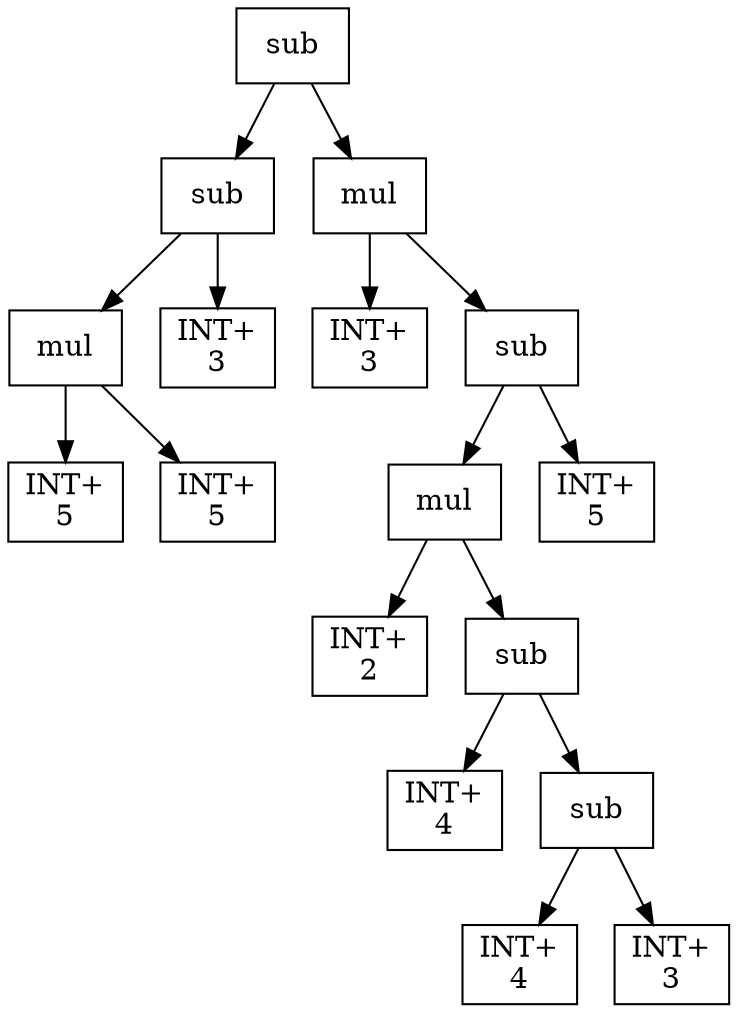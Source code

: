 digraph expr {
  node [shape=box];
  n1 [label="sub"];
  n2 [label="sub"];
  n3 [label="mul"];
  n4 [label="INT+\n5"];
  n5 [label="INT+\n5"];
  n3 -> n4;
  n3 -> n5;
  n6 [label="INT+\n3"];
  n2 -> n3;
  n2 -> n6;
  n7 [label="mul"];
  n8 [label="INT+\n3"];
  n9 [label="sub"];
  n10 [label="mul"];
  n11 [label="INT+\n2"];
  n12 [label="sub"];
  n13 [label="INT+\n4"];
  n14 [label="sub"];
  n15 [label="INT+\n4"];
  n16 [label="INT+\n3"];
  n14 -> n15;
  n14 -> n16;
  n12 -> n13;
  n12 -> n14;
  n10 -> n11;
  n10 -> n12;
  n17 [label="INT+\n5"];
  n9 -> n10;
  n9 -> n17;
  n7 -> n8;
  n7 -> n9;
  n1 -> n2;
  n1 -> n7;
}